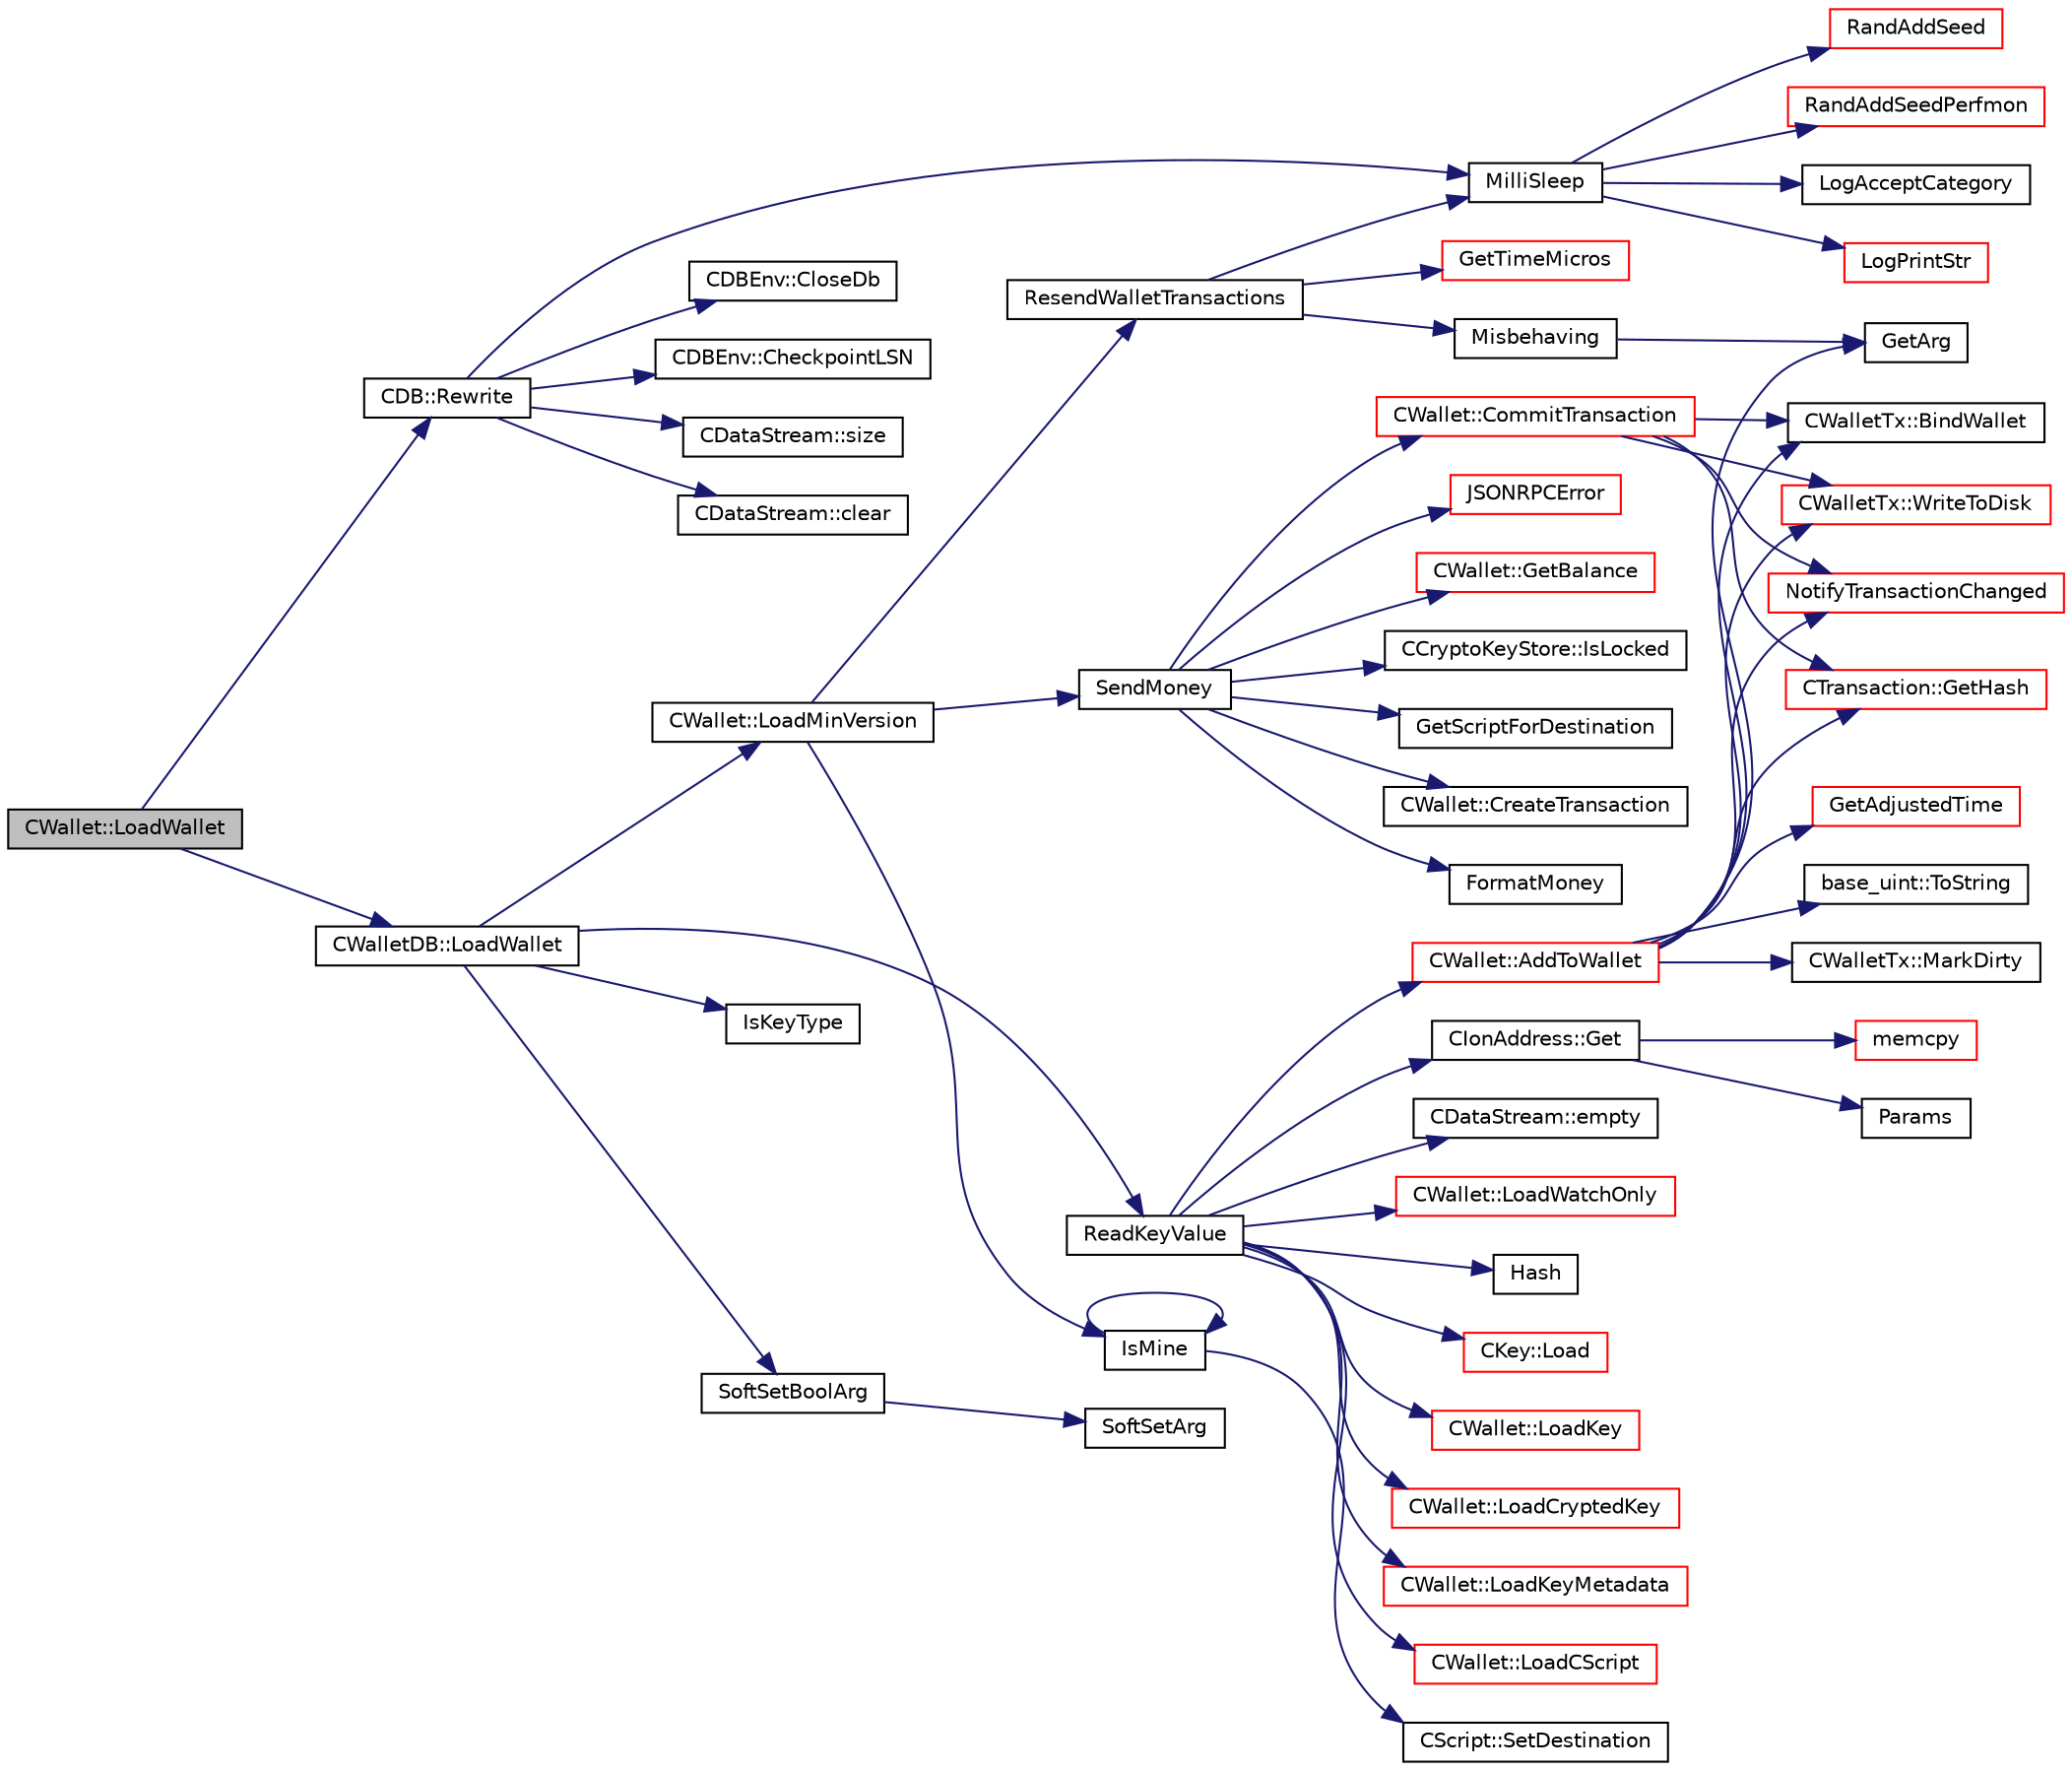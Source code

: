 digraph "CWallet::LoadWallet"
{
  edge [fontname="Helvetica",fontsize="10",labelfontname="Helvetica",labelfontsize="10"];
  node [fontname="Helvetica",fontsize="10",shape=record];
  rankdir="LR";
  Node2570 [label="CWallet::LoadWallet",height=0.2,width=0.4,color="black", fillcolor="grey75", style="filled", fontcolor="black"];
  Node2570 -> Node2571 [color="midnightblue",fontsize="10",style="solid",fontname="Helvetica"];
  Node2571 [label="CWalletDB::LoadWallet",height=0.2,width=0.4,color="black", fillcolor="white", style="filled",URL="$d4/d90/class_c_wallet_d_b.html#a14f26e53502d1a60dd2b034f830acf03"];
  Node2571 -> Node2572 [color="midnightblue",fontsize="10",style="solid",fontname="Helvetica"];
  Node2572 [label="CWallet::LoadMinVersion",height=0.2,width=0.4,color="black", fillcolor="white", style="filled",URL="$d2/de5/class_c_wallet.html#a88317da8dab80135b8db73e945e15b60"];
  Node2572 -> Node2573 [color="midnightblue",fontsize="10",style="solid",fontname="Helvetica"];
  Node2573 [label="ResendWalletTransactions",height=0.2,width=0.4,color="black", fillcolor="white", style="filled",URL="$df/d0a/main_8cpp.html#ac15123f662a13528a4ef95ddbd952bee",tooltip="Ask wallets to resend their transactions. "];
  Node2573 -> Node2574 [color="midnightblue",fontsize="10",style="solid",fontname="Helvetica"];
  Node2574 [label="MilliSleep",height=0.2,width=0.4,color="black", fillcolor="white", style="filled",URL="$d8/d3c/util_8h.html#ac635182d3e845eda4af4fa5ab31609da"];
  Node2574 -> Node2575 [color="midnightblue",fontsize="10",style="solid",fontname="Helvetica"];
  Node2575 [label="RandAddSeed",height=0.2,width=0.4,color="red", fillcolor="white", style="filled",URL="$d8/d3c/util_8h.html#ab699fbdf803610a4e2060fd87787f7e0"];
  Node2574 -> Node2577 [color="midnightblue",fontsize="10",style="solid",fontname="Helvetica"];
  Node2577 [label="RandAddSeedPerfmon",height=0.2,width=0.4,color="red", fillcolor="white", style="filled",URL="$d8/d3c/util_8h.html#a786af12a87491f8dc24351d93b9833b6"];
  Node2574 -> Node2581 [color="midnightblue",fontsize="10",style="solid",fontname="Helvetica"];
  Node2581 [label="LogAcceptCategory",height=0.2,width=0.4,color="black", fillcolor="white", style="filled",URL="$d8/d3c/util_8h.html#a343d2a13efe00125f78d25dafb0a8d98"];
  Node2574 -> Node2582 [color="midnightblue",fontsize="10",style="solid",fontname="Helvetica"];
  Node2582 [label="LogPrintStr",height=0.2,width=0.4,color="red", fillcolor="white", style="filled",URL="$d8/d3c/util_8h.html#afd4c3002b2797c0560adddb6af3ca1da"];
  Node2573 -> Node2590 [color="midnightblue",fontsize="10",style="solid",fontname="Helvetica"];
  Node2590 [label="GetTimeMicros",height=0.2,width=0.4,color="red", fillcolor="white", style="filled",URL="$d8/d3c/util_8h.html#a0c5a06b50cd805b1923552114494c029"];
  Node2573 -> Node2592 [color="midnightblue",fontsize="10",style="solid",fontname="Helvetica"];
  Node2592 [label="Misbehaving",height=0.2,width=0.4,color="black", fillcolor="white", style="filled",URL="$df/d0a/main_8cpp.html#a387fdffa0ff52dde6b7d1c2991a9bdac",tooltip="Increase a node&#39;s misbehavior score. "];
  Node2592 -> Node2593 [color="midnightblue",fontsize="10",style="solid",fontname="Helvetica"];
  Node2593 [label="GetArg",height=0.2,width=0.4,color="black", fillcolor="white", style="filled",URL="$df/d2d/util_8cpp.html#a24f685720bf40370e5bd2a192ad50cd8",tooltip="Return string argument or default value. "];
  Node2572 -> Node2594 [color="midnightblue",fontsize="10",style="solid",fontname="Helvetica"];
  Node2594 [label="SendMoney",height=0.2,width=0.4,color="black", fillcolor="white", style="filled",URL="$d5/d6b/rpcstashedsend_8cpp.html#a49669702f73a24c1d1dc5a08d7c0785f"];
  Node2594 -> Node2595 [color="midnightblue",fontsize="10",style="solid",fontname="Helvetica"];
  Node2595 [label="JSONRPCError",height=0.2,width=0.4,color="red", fillcolor="white", style="filled",URL="$d2/d30/rpcprotocol_8cpp.html#a17b1bb111ab339efc951929834766039"];
  Node2594 -> Node2597 [color="midnightblue",fontsize="10",style="solid",fontname="Helvetica"];
  Node2597 [label="CWallet::GetBalance",height=0.2,width=0.4,color="red", fillcolor="white", style="filled",URL="$d2/de5/class_c_wallet.html#aa6522c2833bc0a84d216cf102b51ba05"];
  Node2594 -> Node2609 [color="midnightblue",fontsize="10",style="solid",fontname="Helvetica"];
  Node2609 [label="CCryptoKeyStore::IsLocked",height=0.2,width=0.4,color="black", fillcolor="white", style="filled",URL="$db/dad/class_c_crypto_key_store.html#a52919fa284a3aa10f1b4bd6018b6dbee"];
  Node2594 -> Node2610 [color="midnightblue",fontsize="10",style="solid",fontname="Helvetica"];
  Node2610 [label="GetScriptForDestination",height=0.2,width=0.4,color="black", fillcolor="white", style="filled",URL="$dd/d0f/script_8cpp.html#ae40f28d3b46c21033f6ee1f1200d0321"];
  Node2594 -> Node2611 [color="midnightblue",fontsize="10",style="solid",fontname="Helvetica"];
  Node2611 [label="CWallet::CreateTransaction",height=0.2,width=0.4,color="black", fillcolor="white", style="filled",URL="$d2/de5/class_c_wallet.html#ad4f28aa4693c0d77a902b3b18de73d32"];
  Node2594 -> Node2612 [color="midnightblue",fontsize="10",style="solid",fontname="Helvetica"];
  Node2612 [label="FormatMoney",height=0.2,width=0.4,color="black", fillcolor="white", style="filled",URL="$df/d2d/util_8cpp.html#a3293aaba439017a99a494cbf39fb5681"];
  Node2594 -> Node2613 [color="midnightblue",fontsize="10",style="solid",fontname="Helvetica"];
  Node2613 [label="CWallet::CommitTransaction",height=0.2,width=0.4,color="red", fillcolor="white", style="filled",URL="$d2/de5/class_c_wallet.html#aa13fbeaebd271f910a54cc5b82d73fde"];
  Node2613 -> Node2616 [color="midnightblue",fontsize="10",style="solid",fontname="Helvetica"];
  Node2616 [label="CWalletTx::BindWallet",height=0.2,width=0.4,color="black", fillcolor="white", style="filled",URL="$d6/d53/class_c_wallet_tx.html#ab0ee7347584bff886dc24b9f63ff023c"];
  Node2613 -> Node2618 [color="midnightblue",fontsize="10",style="solid",fontname="Helvetica"];
  Node2618 [label="CWalletTx::WriteToDisk",height=0.2,width=0.4,color="red", fillcolor="white", style="filled",URL="$d6/d53/class_c_wallet_tx.html#ada0e71d717dd360faf047de54eef4942"];
  Node2613 -> Node2620 [color="midnightblue",fontsize="10",style="solid",fontname="Helvetica"];
  Node2620 [label="NotifyTransactionChanged",height=0.2,width=0.4,color="red", fillcolor="white", style="filled",URL="$d7/d6a/transactiontablemodel_8cpp.html#a07e9dfe08b758569cb80c2558979c164"];
  Node2613 -> Node2649 [color="midnightblue",fontsize="10",style="solid",fontname="Helvetica"];
  Node2649 [label="CTransaction::GetHash",height=0.2,width=0.4,color="red", fillcolor="white", style="filled",URL="$df/d43/class_c_transaction.html#a0b46d80e82ca324e82c2ce3fc1492bfa"];
  Node2572 -> Node2604 [color="midnightblue",fontsize="10",style="solid",fontname="Helvetica"];
  Node2604 [label="IsMine",height=0.2,width=0.4,color="black", fillcolor="white", style="filled",URL="$dd/d0f/script_8cpp.html#adc59cf67d903c1ba1ef225561b85bfce"];
  Node2604 -> Node2605 [color="midnightblue",fontsize="10",style="solid",fontname="Helvetica"];
  Node2605 [label="CScript::SetDestination",height=0.2,width=0.4,color="black", fillcolor="white", style="filled",URL="$d9/d4b/class_c_script.html#ad1b5a9077241aa06116040c4f1b7c31e"];
  Node2604 -> Node2604 [color="midnightblue",fontsize="10",style="solid",fontname="Helvetica"];
  Node2571 -> Node2757 [color="midnightblue",fontsize="10",style="solid",fontname="Helvetica"];
  Node2757 [label="ReadKeyValue",height=0.2,width=0.4,color="black", fillcolor="white", style="filled",URL="$dc/d75/walletdb_8cpp.html#ad1f171cf096f5479805a06fc20480343"];
  Node2757 -> Node2758 [color="midnightblue",fontsize="10",style="solid",fontname="Helvetica"];
  Node2758 [label="CIonAddress::Get",height=0.2,width=0.4,color="black", fillcolor="white", style="filled",URL="$d1/de4/class_c_ion_address.html#aa70f9899f0a3cf37e4a87483db5cf99d"];
  Node2758 -> Node2671 [color="midnightblue",fontsize="10",style="solid",fontname="Helvetica"];
  Node2671 [label="memcpy",height=0.2,width=0.4,color="red", fillcolor="white", style="filled",URL="$d5/d9f/glibc__compat_8cpp.html#a0f46826ab0466591e136db24394923cf"];
  Node2758 -> Node2585 [color="midnightblue",fontsize="10",style="solid",fontname="Helvetica"];
  Node2585 [label="Params",height=0.2,width=0.4,color="black", fillcolor="white", style="filled",URL="$df/dbf/chainparams_8cpp.html#ace5c5b706d71a324a417dd2db394fd4a",tooltip="Return the currently selected parameters. "];
  Node2757 -> Node2759 [color="midnightblue",fontsize="10",style="solid",fontname="Helvetica"];
  Node2759 [label="CDataStream::empty",height=0.2,width=0.4,color="black", fillcolor="white", style="filled",URL="$d5/d41/class_c_data_stream.html#ab2633ac67f098dad30d03291741c2e42"];
  Node2757 -> Node2760 [color="midnightblue",fontsize="10",style="solid",fontname="Helvetica"];
  Node2760 [label="CWallet::AddToWallet",height=0.2,width=0.4,color="red", fillcolor="white", style="filled",URL="$d2/de5/class_c_wallet.html#adf34c789fd6eab1eeed22ef16837f558"];
  Node2760 -> Node2649 [color="midnightblue",fontsize="10",style="solid",fontname="Helvetica"];
  Node2760 -> Node2616 [color="midnightblue",fontsize="10",style="solid",fontname="Helvetica"];
  Node2760 -> Node2600 [color="midnightblue",fontsize="10",style="solid",fontname="Helvetica"];
  Node2600 [label="GetAdjustedTime",height=0.2,width=0.4,color="red", fillcolor="white", style="filled",URL="$df/d2d/util_8cpp.html#a09f81b9c7650f898cf3cf305b87547e6"];
  Node2760 -> Node2657 [color="midnightblue",fontsize="10",style="solid",fontname="Helvetica"];
  Node2657 [label="base_uint::ToString",height=0.2,width=0.4,color="black", fillcolor="white", style="filled",URL="$da/df7/classbase__uint.html#acccba4d9d51a0c36261718ca0cbb293b"];
  Node2760 -> Node2618 [color="midnightblue",fontsize="10",style="solid",fontname="Helvetica"];
  Node2760 -> Node2761 [color="midnightblue",fontsize="10",style="solid",fontname="Helvetica"];
  Node2761 [label="CWalletTx::MarkDirty",height=0.2,width=0.4,color="black", fillcolor="white", style="filled",URL="$d6/d53/class_c_wallet_tx.html#ac8a376bcb955e437489504dc596b43cf"];
  Node2760 -> Node2620 [color="midnightblue",fontsize="10",style="solid",fontname="Helvetica"];
  Node2760 -> Node2593 [color="midnightblue",fontsize="10",style="solid",fontname="Helvetica"];
  Node2757 -> Node2764 [color="midnightblue",fontsize="10",style="solid",fontname="Helvetica"];
  Node2764 [label="CWallet::LoadWatchOnly",height=0.2,width=0.4,color="red", fillcolor="white", style="filled",URL="$d2/de5/class_c_wallet.html#ad6580f1844fc639389e1c6a1e2787ee6"];
  Node2757 -> Node2674 [color="midnightblue",fontsize="10",style="solid",fontname="Helvetica"];
  Node2674 [label="Hash",height=0.2,width=0.4,color="black", fillcolor="white", style="filled",URL="$db/dfb/hash_8h.html#ab3f6c437460137530d86e09c2c102e99"];
  Node2757 -> Node2766 [color="midnightblue",fontsize="10",style="solid",fontname="Helvetica"];
  Node2766 [label="CKey::Load",height=0.2,width=0.4,color="red", fillcolor="white", style="filled",URL="$d2/d63/class_c_key.html#a141751588f8bfe5f1b6fc27f4e64b63f"];
  Node2757 -> Node2772 [color="midnightblue",fontsize="10",style="solid",fontname="Helvetica"];
  Node2772 [label="CWallet::LoadKey",height=0.2,width=0.4,color="red", fillcolor="white", style="filled",URL="$d2/de5/class_c_wallet.html#a439bab81d7989f91a4f0909960516eea"];
  Node2757 -> Node2784 [color="midnightblue",fontsize="10",style="solid",fontname="Helvetica"];
  Node2784 [label="CWallet::LoadCryptedKey",height=0.2,width=0.4,color="red", fillcolor="white", style="filled",URL="$d2/de5/class_c_wallet.html#a01fbd78238d4ef833d059f12a7e8ac9f"];
  Node2757 -> Node2786 [color="midnightblue",fontsize="10",style="solid",fontname="Helvetica"];
  Node2786 [label="CWallet::LoadKeyMetadata",height=0.2,width=0.4,color="red", fillcolor="white", style="filled",URL="$d2/de5/class_c_wallet.html#a21e6580474514f838dfe1446890085a4"];
  Node2757 -> Node2787 [color="midnightblue",fontsize="10",style="solid",fontname="Helvetica"];
  Node2787 [label="CWallet::LoadCScript",height=0.2,width=0.4,color="red", fillcolor="white", style="filled",URL="$d2/de5/class_c_wallet.html#adbf0abef9da8102f000d4afd5cec5bbc"];
  Node2571 -> Node2790 [color="midnightblue",fontsize="10",style="solid",fontname="Helvetica"];
  Node2790 [label="IsKeyType",height=0.2,width=0.4,color="black", fillcolor="white", style="filled",URL="$dc/d75/walletdb_8cpp.html#a46e85dcfea881e75391f118eefd4cacc"];
  Node2571 -> Node2791 [color="midnightblue",fontsize="10",style="solid",fontname="Helvetica"];
  Node2791 [label="SoftSetBoolArg",height=0.2,width=0.4,color="black", fillcolor="white", style="filled",URL="$df/d2d/util_8cpp.html#acb3060cad083d342898b6055e43692ae",tooltip="Set a boolean argument if it doesn&#39;t already have a value. "];
  Node2791 -> Node2792 [color="midnightblue",fontsize="10",style="solid",fontname="Helvetica"];
  Node2792 [label="SoftSetArg",height=0.2,width=0.4,color="black", fillcolor="white", style="filled",URL="$df/d2d/util_8cpp.html#a9d94ca9f7c1496626992d1873e3f69df",tooltip="Set an argument if it doesn&#39;t already have a value. "];
  Node2570 -> Node2793 [color="midnightblue",fontsize="10",style="solid",fontname="Helvetica"];
  Node2793 [label="CDB::Rewrite",height=0.2,width=0.4,color="black", fillcolor="white", style="filled",URL="$d1/d2e/class_c_d_b.html#acfb8a373edb9c4cfab780fb7578b277e"];
  Node2793 -> Node2794 [color="midnightblue",fontsize="10",style="solid",fontname="Helvetica"];
  Node2794 [label="CDBEnv::CloseDb",height=0.2,width=0.4,color="black", fillcolor="white", style="filled",URL="$d5/dd2/class_c_d_b_env.html#ac53fd53afdd1e0881b8ffbb11a89b556"];
  Node2793 -> Node2795 [color="midnightblue",fontsize="10",style="solid",fontname="Helvetica"];
  Node2795 [label="CDBEnv::CheckpointLSN",height=0.2,width=0.4,color="black", fillcolor="white", style="filled",URL="$d5/dd2/class_c_d_b_env.html#aa4e0fe52dfc0da22fe9bf59eeda57fba"];
  Node2793 -> Node2796 [color="midnightblue",fontsize="10",style="solid",fontname="Helvetica"];
  Node2796 [label="CDataStream::size",height=0.2,width=0.4,color="black", fillcolor="white", style="filled",URL="$d5/d41/class_c_data_stream.html#add30f866dd928fc28c47fe79a0a6723a"];
  Node2793 -> Node2797 [color="midnightblue",fontsize="10",style="solid",fontname="Helvetica"];
  Node2797 [label="CDataStream::clear",height=0.2,width=0.4,color="black", fillcolor="white", style="filled",URL="$d5/d41/class_c_data_stream.html#ade6ed9a3a481e333900e6496707b9692"];
  Node2793 -> Node2574 [color="midnightblue",fontsize="10",style="solid",fontname="Helvetica"];
}
